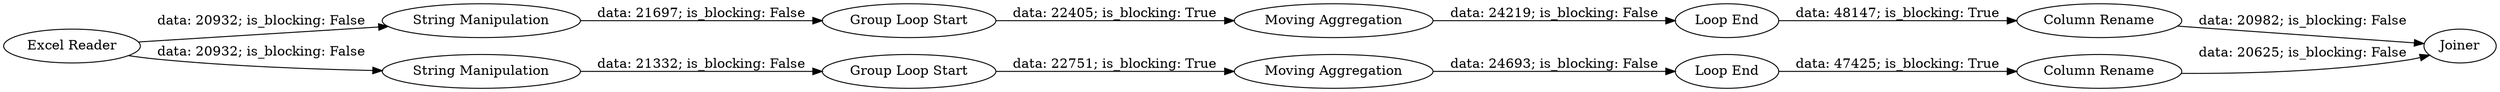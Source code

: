 digraph {
	"-1724571232749706008_22" [label="Loop End"]
	"-1724571232749706008_7" [label="String Manipulation"]
	"-1724571232749706008_17" [label="Column Rename"]
	"-1724571232749706008_23" [label="Column Rename"]
	"-1724571232749706008_21" [label="Loop End"]
	"-1724571232749706008_19" [label="Moving Aggregation"]
	"-1724571232749706008_16" [label="Moving Aggregation"]
	"-1724571232749706008_1" [label="Excel Reader"]
	"-1724571232749706008_24" [label=Joiner]
	"-1724571232749706008_15" [label="Group Loop Start"]
	"-1724571232749706008_6" [label="String Manipulation"]
	"-1724571232749706008_18" [label="Group Loop Start"]
	"-1724571232749706008_16" -> "-1724571232749706008_21" [label="data: 24693; is_blocking: False"]
	"-1724571232749706008_19" -> "-1724571232749706008_22" [label="data: 24219; is_blocking: False"]
	"-1724571232749706008_23" -> "-1724571232749706008_24" [label="data: 20982; is_blocking: False"]
	"-1724571232749706008_6" -> "-1724571232749706008_15" [label="data: 21332; is_blocking: False"]
	"-1724571232749706008_7" -> "-1724571232749706008_18" [label="data: 21697; is_blocking: False"]
	"-1724571232749706008_15" -> "-1724571232749706008_16" [label="data: 22751; is_blocking: True"]
	"-1724571232749706008_17" -> "-1724571232749706008_24" [label="data: 20625; is_blocking: False"]
	"-1724571232749706008_21" -> "-1724571232749706008_17" [label="data: 47425; is_blocking: True"]
	"-1724571232749706008_18" -> "-1724571232749706008_19" [label="data: 22405; is_blocking: True"]
	"-1724571232749706008_1" -> "-1724571232749706008_6" [label="data: 20932; is_blocking: False"]
	"-1724571232749706008_22" -> "-1724571232749706008_23" [label="data: 48147; is_blocking: True"]
	"-1724571232749706008_1" -> "-1724571232749706008_7" [label="data: 20932; is_blocking: False"]
	rankdir=LR
}

